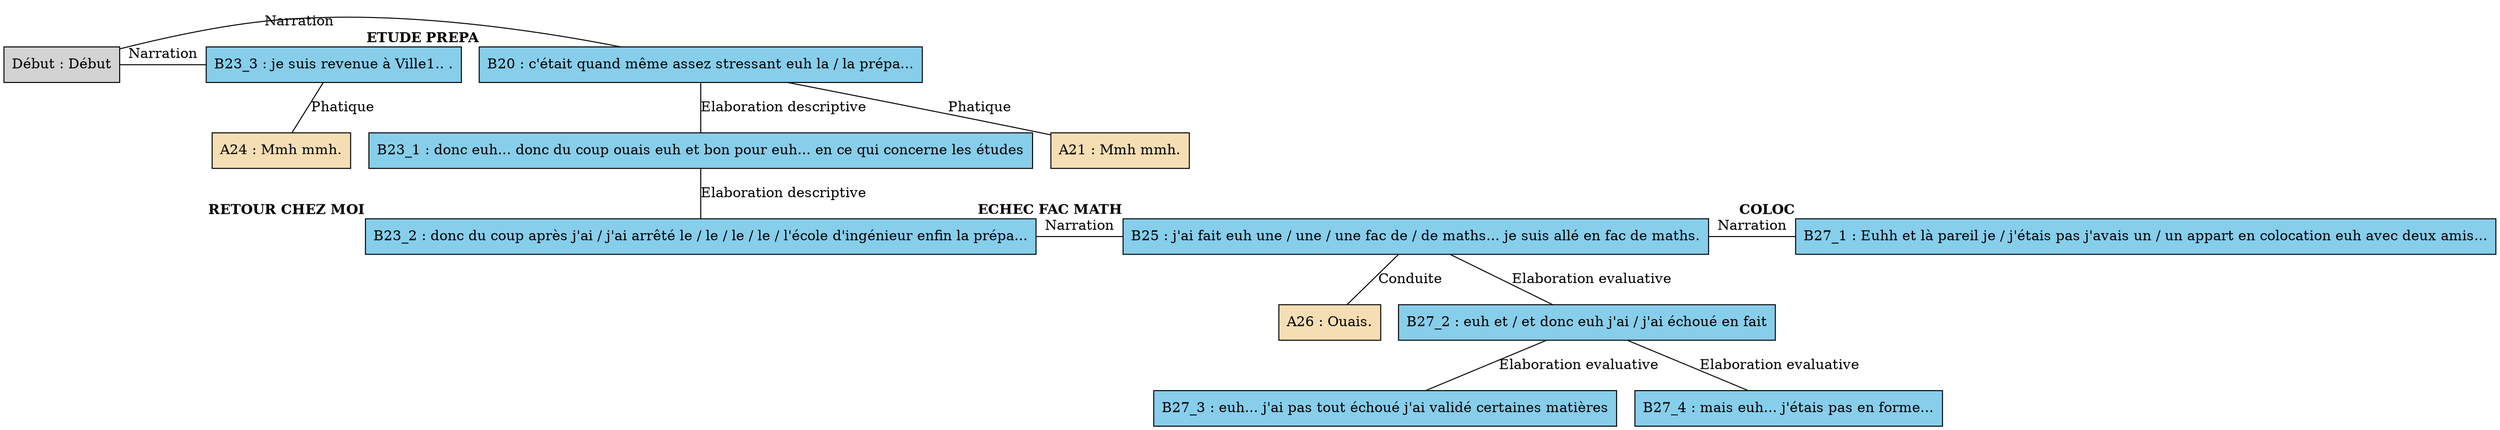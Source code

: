 digraph A10 {
	node [shape=box style=filled]
	"Début" [label="Début : Début" xlabel=""]
	B20 [label="B20 : c'était quand même assez stressant euh la / la prépa..." fillcolor=skyblue xlabel=<<B>ETUDE PREPA</B>>]
	A21 [label="A21 : Mmh mmh." fillcolor=wheat xlabel=""]
	B23_1 [label="B23_1 : donc euh... donc du coup ouais euh et bon pour euh... en ce qui concerne les études" fillcolor=skyblue xlabel=""]
	B23_2 [label="B23_2 : donc du coup après j'ai / j'ai arrêté le / le / le / le / l'école d'ingénieur enfin la prépa..." fillcolor=skyblue xlabel=<<B>RETOUR CHEZ MOI</B>>]
	B23_3 [label="B23_3 : je suis revenue à Ville1.. ." fillcolor=skyblue xlabel=""]
	A24 [label="A24 : Mmh mmh." fillcolor=wheat xlabel=""]
	B25 [label="B25 : j'ai fait euh une / une / une fac de / de maths... je suis allé en fac de maths." fillcolor=skyblue xlabel=<<B>ECHEC FAC MATH</B>>]
	A26 [label="A26 : Ouais." fillcolor=wheat xlabel=""]
	B27_1 [label="B27_1 : Euhh et là pareil je / j'étais pas j'avais un / un appart en colocation euh avec deux amis..." fillcolor=skyblue xlabel=<<B>COLOC</B>>]
	B27_2 [label="B27_2 : euh et / et donc euh j'ai / j'ai échoué en fait" fillcolor=skyblue xlabel=""]
	B27_3 [label="B27_3 : euh... j'ai pas tout échoué j'ai validé certaines matières" fillcolor=skyblue xlabel=""]
	B27_4 [label="B27_4 : mais euh... j'étais pas en forme..." fillcolor=skyblue xlabel=""]
	{
		rank=same
		"Début"
		B20
		"Début" -> B20 [label=Narration dir=none]
	}
	B20 -> A21 [label=Phatique dir=none]
	B20 -> B23_1 [label="Elaboration descriptive" dir=none]
	B23_1 -> B23_2 [label="Elaboration descriptive" dir=none]
	{
		rank=same
		"Début"
		B23_3
		"Début" -> B23_3 [label=Narration dir=none]
	}
	B23_3 -> A24 [label=Phatique dir=none]
	{
		rank=same
		B23_2
		B25
		B23_2 -> B25 [label=Narration dir=none]
	}
	B25 -> A26 [label=Conduite dir=none]
	{
		rank=same
		B25
		B27_1
		B25 -> B27_1 [label=Narration dir=none]
	}
	B25 -> B27_2 [label="Elaboration evaluative" dir=none]
	B27_2 -> B27_3 [label="Elaboration evaluative" dir=none]
	B27_2 -> B27_4 [label="Elaboration evaluative" dir=none]
}
